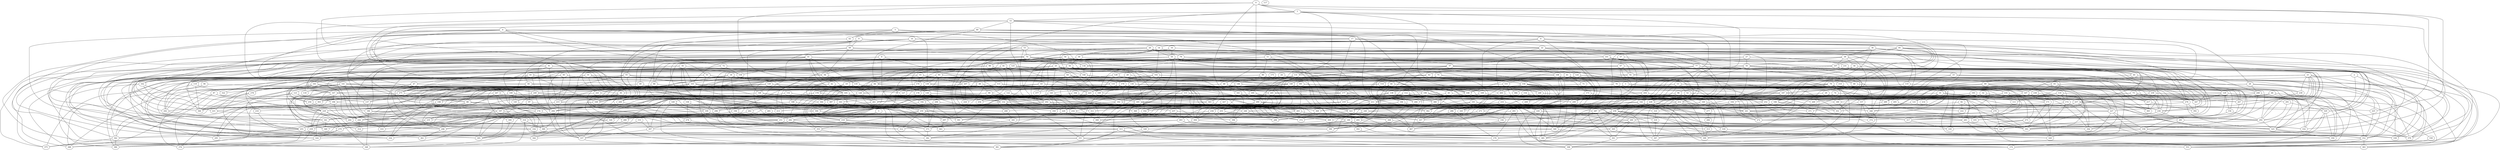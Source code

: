 strict graph "gnp_random_graph(400,0.015)" {
0;
1;
2;
3;
4;
5;
6;
7;
8;
9;
10;
11;
12;
13;
14;
15;
16;
17;
18;
19;
20;
21;
22;
23;
24;
25;
26;
27;
28;
29;
30;
31;
32;
33;
34;
35;
36;
37;
38;
39;
40;
41;
42;
43;
44;
45;
46;
47;
48;
49;
50;
51;
52;
53;
54;
55;
56;
57;
58;
59;
60;
61;
62;
63;
64;
65;
66;
67;
68;
69;
70;
71;
72;
73;
74;
75;
76;
77;
78;
79;
80;
81;
82;
83;
84;
85;
86;
87;
88;
89;
90;
91;
92;
93;
94;
95;
96;
97;
98;
99;
100;
101;
102;
103;
104;
105;
106;
107;
108;
109;
110;
111;
112;
113;
114;
115;
116;
117;
118;
119;
120;
121;
122;
123;
124;
125;
126;
127;
128;
129;
130;
131;
132;
133;
134;
135;
136;
137;
138;
139;
140;
141;
142;
143;
144;
145;
146;
147;
148;
149;
150;
151;
152;
153;
154;
155;
156;
157;
158;
159;
160;
161;
162;
163;
164;
165;
166;
167;
168;
169;
170;
171;
172;
173;
174;
175;
176;
177;
178;
179;
180;
181;
182;
183;
184;
185;
186;
187;
188;
189;
190;
191;
192;
193;
194;
195;
196;
197;
198;
199;
200;
201;
202;
203;
204;
205;
206;
207;
208;
209;
210;
211;
212;
213;
214;
215;
216;
217;
218;
219;
220;
221;
222;
223;
224;
225;
226;
227;
228;
229;
230;
231;
232;
233;
234;
235;
236;
237;
238;
239;
240;
241;
242;
243;
244;
245;
246;
247;
248;
249;
250;
251;
252;
253;
254;
255;
256;
257;
258;
259;
260;
261;
262;
263;
264;
265;
266;
267;
268;
269;
270;
271;
272;
273;
274;
275;
276;
277;
278;
279;
280;
281;
282;
283;
284;
285;
286;
287;
288;
289;
290;
291;
292;
293;
294;
295;
296;
297;
298;
299;
300;
301;
302;
303;
304;
305;
306;
307;
308;
309;
310;
311;
312;
313;
314;
315;
316;
317;
318;
319;
320;
321;
322;
323;
324;
325;
326;
327;
328;
329;
330;
331;
332;
333;
334;
335;
336;
337;
338;
339;
340;
341;
342;
343;
344;
345;
346;
347;
348;
349;
350;
351;
352;
353;
354;
355;
356;
357;
358;
359;
360;
361;
362;
363;
364;
365;
366;
367;
368;
369;
370;
371;
372;
373;
374;
375;
376;
377;
378;
379;
380;
381;
382;
383;
384;
385;
386;
387;
388;
389;
390;
391;
392;
393;
394;
395;
396;
397;
398;
399;
0 -- 225  [is_available=True, prob="0.161573850442"];
0 -- 292  [is_available=True, prob="0.104456097796"];
0 -- 7  [is_available=True, prob="0.247311773988"];
0 -- 200  [is_available=True, prob="0.360127296661"];
0 -- 105  [is_available=True, prob="0.40290480933"];
0 -- 234  [is_available=True, prob="1.0"];
0 -- 48  [is_available=True, prob="0.951484315801"];
1 -- 192  [is_available=True, prob="0.334895618318"];
1 -- 289  [is_available=True, prob="1.0"];
1 -- 155  [is_available=True, prob="0.651021120413"];
1 -- 245  [is_available=True, prob="1.0"];
2 -- 89  [is_available=True, prob="1.0"];
2 -- 338  [is_available=True, prob="0.951573105205"];
2 -- 332  [is_available=True, prob="0.95277686647"];
3 -- 162  [is_available=True, prob="0.75217687279"];
3 -- 199  [is_available=True, prob="1.0"];
3 -- 106  [is_available=True, prob="0.0552301867842"];
3 -- 204  [is_available=True, prob="0.415225133923"];
3 -- 368  [is_available=True, prob="0.215006147233"];
3 -- 63  [is_available=True, prob="1.0"];
4 -- 289  [is_available=True, prob="1.0"];
4 -- 395  [is_available=True, prob="0.349438105422"];
4 -- 72  [is_available=True, prob="0.666072811044"];
4 -- 139  [is_available=True, prob="0.678731865381"];
4 -- 141  [is_available=True, prob="0.732102209855"];
4 -- 349  [is_available=True, prob="1.0"];
4 -- 17  [is_available=True, prob="1.0"];
4 -- 51  [is_available=True, prob="1.0"];
4 -- 168  [is_available=True, prob="0.981864863772"];
4 -- 189  [is_available=True, prob="1.0"];
5 -- 218  [is_available=True, prob="0.507907175037"];
6 -- 357  [is_available=True, prob="0.20320513281"];
6 -- 297  [is_available=True, prob="0.0991188780939"];
6 -- 299  [is_available=True, prob="1.0"];
6 -- 109  [is_available=True, prob="0.750836621138"];
6 -- 14  [is_available=True, prob="0.590445510684"];
6 -- 399  [is_available=True, prob="0.183056386997"];
7 -- 131  [is_available=True, prob="1.0"];
7 -- 391  [is_available=True, prob="1.0"];
7 -- 168  [is_available=True, prob="1.0"];
7 -- 266  [is_available=True, prob="0.62025601007"];
7 -- 299  [is_available=True, prob="0.502226111627"];
7 -- 12  [is_available=True, prob="0.695173360534"];
7 -- 370  [is_available=True, prob="1.0"];
8 -- 49  [is_available=True, prob="0.603938512519"];
8 -- 250  [is_available=True, prob="0.800248645553"];
8 -- 243  [is_available=True, prob="0.800122126719"];
8 -- 134  [is_available=True, prob="1.0"];
8 -- 38  [is_available=True, prob="0.494695950368"];
9 -- 137  [is_available=True, prob="1.0"];
9 -- 66  [is_available=True, prob="0.391428366001"];
9 -- 69  [is_available=True, prob="0.735012828413"];
9 -- 310  [is_available=True, prob="0.824517906538"];
9 -- 77  [is_available=True, prob="0.157727943019"];
10 -- 260  [is_available=True, prob="0.0452029759878"];
10 -- 332  [is_available=True, prob="0.176751225591"];
10 -- 369  [is_available=True, prob="0.0390452545483"];
10 -- 244  [is_available=True, prob="0.891195864195"];
10 -- 85  [is_available=True, prob="0.24648323336"];
10 -- 55  [is_available=True, prob="0.72674115259"];
10 -- 88  [is_available=True, prob="1.0"];
10 -- 148  [is_available=True, prob="1.0"];
11 -- 80  [is_available=True, prob="0.709808179143"];
11 -- 50  [is_available=True, prob="0.192728198803"];
11 -- 323  [is_available=True, prob="0.793708580859"];
11 -- 170  [is_available=True, prob="1.0"];
11 -- 389  [is_available=True, prob="0.392339819863"];
12 -- 97  [is_available=True, prob="1.0"];
12 -- 168  [is_available=True, prob="0.237607773461"];
12 -- 397  [is_available=True, prob="0.140598540801"];
12 -- 142  [is_available=True, prob="1.0"];
12 -- 232  [is_available=True, prob="1.0"];
12 -- 215  [is_available=True, prob="1.0"];
12 -- 26  [is_available=True, prob="0.332521203094"];
12 -- 60  [is_available=True, prob="0.0676743848361"];
13 -- 129  [is_available=True, prob="1.0"];
13 -- 165  [is_available=True, prob="1.0"];
13 -- 338  [is_available=True, prob="0.436909654745"];
13 -- 211  [is_available=True, prob="0.155865495178"];
13 -- 212  [is_available=True, prob="0.252872540914"];
13 -- 52  [is_available=True, prob="0.0970795896402"];
13 -- 286  [is_available=True, prob="0.175891317522"];
13 -- 95  [is_available=True, prob="0.607111786825"];
14 -- 70  [is_available=True, prob="0.754216071028"];
14 -- 102  [is_available=True, prob="0.644328687596"];
14 -- 394  [is_available=True, prob="0.841458840254"];
14 -- 110  [is_available=True, prob="0.685463384479"];
14 -- 345  [is_available=True, prob="1.0"];
14 -- 30  [is_available=True, prob="0.451863144787"];
15 -- 161  [is_available=True, prob="0.108342415056"];
15 -- 66  [is_available=True, prob="0.596487302723"];
15 -- 19  [is_available=True, prob="0.556329355991"];
15 -- 170  [is_available=True, prob="0.919977462905"];
15 -- 207  [is_available=True, prob="0.677236320872"];
16 -- 323  [is_available=True, prob="0.531484981142"];
16 -- 59  [is_available=True, prob="0.227313652914"];
16 -- 30  [is_available=True, prob="0.367706868648"];
17 -- 224  [is_available=True, prob="0.223774853806"];
17 -- 324  [is_available=True, prob="0.0123694136316"];
17 -- 329  [is_available=True, prob="0.950469743038"];
17 -- 77  [is_available=True, prob="0.324094538644"];
17 -- 309  [is_available=True, prob="0.794170122109"];
17 -- 22  [is_available=True, prob="0.414584078197"];
18 -- 320  [is_available=True, prob="1.0"];
18 -- 194  [is_available=True, prob="0.00414444016493"];
18 -- 136  [is_available=True, prob="1.0"];
18 -- 178  [is_available=True, prob="0.771511827561"];
18 -- 183  [is_available=True, prob="0.555865077044"];
18 -- 88  [is_available=True, prob="0.529587603752"];
19 -- 152  [is_available=True, prob="0.0223005786883"];
19 -- 176  [is_available=True, prob="1.0"];
19 -- 163  [is_available=True, prob="0.41395070445"];
20 -- 64  [is_available=True, prob="0.799701816282"];
20 -- 129  [is_available=True, prob="1.0"];
20 -- 283  [is_available=True, prob="0.923899838428"];
20 -- 366  [is_available=True, prob="0.586605211017"];
20 -- 79  [is_available=True, prob="0.319699180327"];
20 -- 276  [is_available=True, prob="0.756414144078"];
20 -- 341  [is_available=True, prob="0.229808731688"];
20 -- 118  [is_available=True, prob="0.824178283059"];
20 -- 59  [is_available=True, prob="0.192369154694"];
21 -- 257  [is_available=True, prob="1.0"];
21 -- 227  [is_available=True, prob="1.0"];
21 -- 292  [is_available=True, prob="0.00723994047207"];
21 -- 289  [is_available=True, prob="0.652487123363"];
21 -- 267  [is_available=True, prob="0.589897750931"];
21 -- 370  [is_available=True, prob="0.0595263018177"];
21 -- 239  [is_available=True, prob="0.532044929619"];
21 -- 114  [is_available=True, prob="0.72575885834"];
21 -- 184  [is_available=True, prob="1.0"];
21 -- 379  [is_available=True, prob="1.0"];
22 -- 203  [is_available=True, prob="0.678919616843"];
22 -- 101  [is_available=True, prob="0.450597120266"];
22 -- 169  [is_available=True, prob="0.603473635329"];
22 -- 43  [is_available=True, prob="1.0"];
22 -- 205  [is_available=True, prob="0.233546066634"];
22 -- 142  [is_available=True, prob="0.489687506009"];
22 -- 347  [is_available=True, prob="1.0"];
23 -- 289  [is_available=True, prob="0.477012249599"];
23 -- 140  [is_available=True, prob="0.812227868803"];
23 -- 365  [is_available=True, prob="1.0"];
23 -- 111  [is_available=True, prob="0.571421447265"];
24 -- 84  [is_available=True, prob="0.577644820012"];
24 -- 68  [is_available=True, prob="0.504459533836"];
25 -- 33  [is_available=True, prob="0.157948721483"];
25 -- 354  [is_available=True, prob="0.188321366979"];
25 -- 325  [is_available=True, prob="1.0"];
25 -- 169  [is_available=True, prob="0.122420661431"];
25 -- 236  [is_available=True, prob="1.0"];
25 -- 143  [is_available=True, prob="0.59440596026"];
25 -- 338  [is_available=True, prob="0.0991396037691"];
25 -- 47  [is_available=True, prob="0.925639191027"];
25 -- 316  [is_available=True, prob="0.588566461713"];
25 -- 221  [is_available=True, prob="1.0"];
25 -- 126  [is_available=True, prob="0.703272068427"];
26 -- 256  [is_available=True, prob="0.124894887065"];
26 -- 225  [is_available=True, prob="0.322539560171"];
26 -- 106  [is_available=True, prob="0.603856195244"];
26 -- 208  [is_available=True, prob="0.309913809363"];
26 -- 350  [is_available=True, prob="1.0"];
27 -- 329  [is_available=True, prob="0.739240474387"];
27 -- 50  [is_available=True, prob="0.607025705203"];
27 -- 377  [is_available=True, prob="0.644062564259"];
27 -- 37  [is_available=True, prob="0.755184188791"];
27 -- 231  [is_available=True, prob="1.0"];
28 -- 136  [is_available=True, prob="0.545417000778"];
28 -- 244  [is_available=True, prob="0.655620807298"];
28 -- 318  [is_available=True, prob="0.267602516897"];
29 -- 394  [is_available=True, prob="0.748434398462"];
29 -- 387  [is_available=True, prob="1.0"];
29 -- 180  [is_available=True, prob="1.0"];
30 -- 56  [is_available=True, prob="0.288189837006"];
30 -- 45  [is_available=True, prob="0.644475646821"];
30 -- 113  [is_available=True, prob="0.421755010293"];
31 -- 132  [is_available=True, prob="0.606442694315"];
31 -- 229  [is_available=True, prob="1.0"];
31 -- 136  [is_available=True, prob="0.462901466646"];
31 -- 366  [is_available=True, prob="0.291850299737"];
31 -- 306  [is_available=True, prob="0.665356476003"];
31 -- 342  [is_available=True, prob="1.0"];
31 -- 95  [is_available=True, prob="0.80058840007"];
32 -- 240  [is_available=True, prob="0.637484648746"];
32 -- 320  [is_available=True, prob="1.0"];
32 -- 266  [is_available=True, prob="1.0"];
32 -- 347  [is_available=True, prob="0.35929855896"];
33 -- 162  [is_available=True, prob="0.400969910586"];
33 -- 293  [is_available=True, prob="1.0"];
33 -- 168  [is_available=True, prob="0.96358288841"];
33 -- 298  [is_available=True, prob="0.456879371081"];
33 -- 119  [is_available=True, prob="1.0"];
33 -- 277  [is_available=True, prob="0.753869768111"];
33 -- 183  [is_available=True, prob="0.140419419487"];
33 -- 249  [is_available=True, prob="0.122392895929"];
34 -- 103  [is_available=True, prob="0.676663328444"];
34 -- 296  [is_available=True, prob="0.244582813669"];
34 -- 366  [is_available=True, prob="1.0"];
34 -- 242  [is_available=True, prob="0.832608802634"];
34 -- 213  [is_available=True, prob="1.0"];
34 -- 186  [is_available=True, prob="1.0"];
34 -- 94  [is_available=True, prob="0.339167627436"];
35 -- 121  [is_available=True, prob="0.723905657967"];
35 -- 364  [is_available=True, prob="1.0"];
35 -- 270  [is_available=True, prob="0.444579852134"];
35 -- 214  [is_available=True, prob="0.361818324544"];
35 -- 273  [is_available=True, prob="0.590444684391"];
36 -- 294  [is_available=True, prob="1.0"];
36 -- 39  [is_available=True, prob="0.593885081157"];
36 -- 40  [is_available=True, prob="0.61847199999"];
36 -- 398  [is_available=True, prob="0.0950370768386"];
36 -- 104  [is_available=True, prob="0.418198849046"];
36 -- 93  [is_available=True, prob="0.595919688996"];
37 -- 251  [is_available=True, prob="0.511447440408"];
37 -- 40  [is_available=True, prob="1.0"];
37 -- 234  [is_available=True, prob="0.195925098027"];
37 -- 275  [is_available=True, prob="0.78097822279"];
37 -- 184  [is_available=True, prob="0.901418145569"];
37 -- 124  [is_available=True, prob="0.307269045333"];
37 -- 61  [is_available=True, prob="0.453094365362"];
38 -- 259  [is_available=True, prob="0.958503000714"];
38 -- 106  [is_available=True, prob="0.647083912472"];
38 -- 99  [is_available=True, prob="0.368106788721"];
38 -- 218  [is_available=True, prob="1.0"];
38 -- 351  [is_available=True, prob="0.995209461019"];
38 -- 127  [is_available=True, prob="0.235739096472"];
39 -- 353  [is_available=True, prob="0.376512161088"];
39 -- 162  [is_available=True, prob="0.498526106921"];
39 -- 200  [is_available=True, prob="1.0"];
39 -- 107  [is_available=True, prob="1.0"];
39 -- 50  [is_available=True, prob="0.957094365232"];
39 -- 58  [is_available=True, prob="0.624011070712"];
39 -- 187  [is_available=True, prob="0.694166620231"];
40 -- 147  [is_available=True, prob="1.0"];
40 -- 239  [is_available=True, prob="0.946287807539"];
41 -- 388  [is_available=True, prob="0.247088924391"];
41 -- 294  [is_available=True, prob="1.0"];
41 -- 135  [is_available=True, prob="0.361487959407"];
41 -- 105  [is_available=True, prob="0.0309838654602"];
41 -- 42  [is_available=True, prob="0.014934493356"];
41 -- 109  [is_available=True, prob="0.386706178693"];
41 -- 344  [is_available=True, prob="0.604688811017"];
41 -- 213  [is_available=True, prob="0.123676079392"];
41 -- 375  [is_available=True, prob="0.594586750584"];
41 -- 56  [is_available=True, prob="0.486406544476"];
41 -- 92  [is_available=True, prob="1.0"];
42 -- 248  [is_available=True, prob="0.605374328763"];
42 -- 218  [is_available=True, prob="0.948692754667"];
42 -- 118  [is_available=True, prob="0.756617583877"];
43 -- 260  [is_available=True, prob="1.0"];
43 -- 261  [is_available=True, prob="0.408329425143"];
43 -- 167  [is_available=True, prob="0.409696158845"];
43 -- 106  [is_available=True, prob="1.0"];
43 -- 176  [is_available=True, prob="0.515930556787"];
43 -- 377  [is_available=True, prob="1.0"];
43 -- 190  [is_available=True, prob="1.0"];
44 -- 289  [is_available=True, prob="1.0"];
44 -- 178  [is_available=True, prob="0.520932543828"];
44 -- 308  [is_available=True, prob="0.211978082739"];
44 -- 321  [is_available=True, prob="1.0"];
44 -- 143  [is_available=True, prob="0.490571666647"];
45 -- 283  [is_available=True, prob="0.440164442575"];
45 -- 387  [is_available=True, prob="0.396450060406"];
45 -- 357  [is_available=True, prob="1.0"];
46 -- 347  [is_available=True, prob="0.823755436657"];
46 -- 228  [is_available=True, prob="0.786304094293"];
46 -- 325  [is_available=True, prob="0.0506701363621"];
46 -- 383  [is_available=True, prob="0.907485696299"];
47 -- 314  [is_available=True, prob="0.135653056897"];
47 -- 334  [is_available=True, prob="0.669343972774"];
47 -- 105  [is_available=True, prob="1.0"];
48 -- 88  [is_available=True, prob="0.712761392616"];
48 -- 362  [is_available=True, prob="0.248551239979"];
48 -- 195  [is_available=True, prob="0.321771479208"];
49 -- 232  [is_available=True, prob="0.448383548496"];
49 -- 118  [is_available=True, prob="0.212508109826"];
50 -- 131  [is_available=True, prob="0.415749903298"];
50 -- 228  [is_available=True, prob="0.743606384088"];
50 -- 103  [is_available=True, prob="0.912575648254"];
50 -- 379  [is_available=True, prob="0.47508438499"];
50 -- 370  [is_available=True, prob="0.599713523403"];
50 -- 383  [is_available=True, prob="0.858270985635"];
50 -- 372  [is_available=True, prob="0.646005564303"];
50 -- 167  [is_available=True, prob="0.0521832927747"];
50 -- 351  [is_available=True, prob="1.0"];
51 -- 242  [is_available=True, prob="0.196816031654"];
51 -- 139  [is_available=True, prob="0.0574103143564"];
51 -- 245  [is_available=True, prob="0.758546598188"];
51 -- 382  [is_available=True, prob="1.0"];
52 -- 189  [is_available=True, prob="1.0"];
52 -- 111  [is_available=True, prob="0.909851156209"];
53 -- 196  [is_available=True, prob="0.269165515257"];
53 -- 325  [is_available=True, prob="1.0"];
53 -- 70  [is_available=True, prob="0.961818893842"];
53 -- 103  [is_available=True, prob="0.765204276465"];
53 -- 359  [is_available=True, prob="1.0"];
53 -- 272  [is_available=True, prob="1.0"];
53 -- 370  [is_available=True, prob="0.568310612501"];
53 -- 342  [is_available=True, prob="0.244935638273"];
54 -- 98  [is_available=True, prob="0.365523353016"];
54 -- 204  [is_available=True, prob="0.660041240096"];
54 -- 365  [is_available=True, prob="1.0"];
54 -- 270  [is_available=True, prob="0.532167583317"];
54 -- 368  [is_available=True, prob="0.943728605994"];
54 -- 276  [is_available=True, prob="0.0982939224066"];
54 -- 213  [is_available=True, prob="1.0"];
54 -- 86  [is_available=True, prob="0.134968199892"];
54 -- 158  [is_available=True, prob="1.0"];
54 -- 159  [is_available=True, prob="0.865527727731"];
55 -- 352  [is_available=True, prob="0.337167688542"];
55 -- 194  [is_available=True, prob="0.276397988137"];
55 -- 294  [is_available=True, prob="0.0163778335384"];
55 -- 103  [is_available=True, prob="0.874269174736"];
55 -- 386  [is_available=True, prob="1.0"];
55 -- 216  [is_available=True, prob="1.0"];
55 -- 106  [is_available=True, prob="0.538209616495"];
56 -- 102  [is_available=True, prob="1.0"];
56 -- 327  [is_available=True, prob="0.248001705705"];
56 -- 296  [is_available=True, prob="0.73451624847"];
56 -- 144  [is_available=True, prob="0.322818882822"];
56 -- 84  [is_available=True, prob="1.0"];
56 -- 309  [is_available=True, prob="1.0"];
56 -- 253  [is_available=True, prob="0.0814479897625"];
56 -- 341  [is_available=True, prob="0.800587527911"];
57 -- 241  [is_available=True, prob="0.780929369005"];
57 -- 67  [is_available=True, prob="0.449502946308"];
57 -- 324  [is_available=True, prob="0.140865267885"];
58 -- 258  [is_available=True, prob="0.00305909830438"];
58 -- 151  [is_available=True, prob="0.725299934764"];
58 -- 281  [is_available=True, prob="0.114993623615"];
58 -- 62  [is_available=True, prob="0.259406387928"];
58 -- 351  [is_available=True, prob="0.0154957764212"];
59 -- 98  [is_available=True, prob="0.521621360249"];
59 -- 228  [is_available=True, prob="0.0970529371847"];
59 -- 293  [is_available=True, prob="0.314278813856"];
59 -- 204  [is_available=True, prob="0.496134852017"];
59 -- 106  [is_available=True, prob="0.481790570357"];
59 -- 375  [is_available=True, prob="1.0"];
59 -- 76  [is_available=True, prob="0.488923830036"];
59 -- 237  [is_available=True, prob="0.0161490169324"];
59 -- 178  [is_available=True, prob="0.769074891282"];
59 -- 279  [is_available=True, prob="0.989053056765"];
59 -- 396  [is_available=True, prob="0.97836965933"];
59 -- 254  [is_available=True, prob="1.0"];
60 -- 66  [is_available=True, prob="0.768650178011"];
60 -- 390  [is_available=True, prob="0.173336958149"];
60 -- 168  [is_available=True, prob="0.43576840273"];
60 -- 108  [is_available=True, prob="0.599945561804"];
60 -- 84  [is_available=True, prob="1.0"];
60 -- 121  [is_available=True, prob="0.821160673225"];
60 -- 348  [is_available=True, prob="0.656253575192"];
60 -- 286  [is_available=True, prob="1.0"];
60 -- 63  [is_available=True, prob="0.803880423128"];
61 -- 68  [is_available=True, prob="1.0"];
61 -- 295  [is_available=True, prob="1.0"];
61 -- 71  [is_available=True, prob="1.0"];
61 -- 185  [is_available=True, prob="0.201250403794"];
61 -- 347  [is_available=True, prob="0.374746277641"];
62 -- 256  [is_available=True, prob="0.132812987864"];
62 -- 65  [is_available=True, prob="0.653431858833"];
62 -- 290  [is_available=True, prob="0.19359252854"];
62 -- 138  [is_available=True, prob="0.336678126106"];
62 -- 155  [is_available=True, prob="0.965216032133"];
63 -- 69  [is_available=True, prob="0.972996825598"];
63 -- 86  [is_available=True, prob="1.0"];
64 -- 133  [is_available=True, prob="0.533247530957"];
64 -- 359  [is_available=True, prob="0.921006985642"];
64 -- 393  [is_available=True, prob="0.161532657837"];
64 -- 171  [is_available=True, prob="0.396124996631"];
64 -- 176  [is_available=True, prob="0.662455656789"];
64 -- 182  [is_available=True, prob="0.612400722704"];
64 -- 249  [is_available=True, prob="0.383760413434"];
64 -- 223  [is_available=True, prob="0.469118733995"];
65 -- 138  [is_available=True, prob="1.0"];
65 -- 236  [is_available=True, prob="0.935908309008"];
65 -- 238  [is_available=True, prob="0.0680409947068"];
65 -- 335  [is_available=True, prob="0.631877677008"];
65 -- 121  [is_available=True, prob="1.0"];
65 -- 317  [is_available=True, prob="1.0"];
66 -- 97  [is_available=True, prob="1.0"];
66 -- 130  [is_available=True, prob="0.0487206460044"];
66 -- 236  [is_available=True, prob="0.795037211231"];
66 -- 275  [is_available=True, prob="0.402682720902"];
66 -- 123  [is_available=True, prob="0.540650498073"];
67 -- 165  [is_available=True, prob="0.0314767188129"];
67 -- 361  [is_available=True, prob="0.0829852085808"];
67 -- 106  [is_available=True, prob="0.0789031078379"];
67 -- 215  [is_available=True, prob="0.319846245563"];
67 -- 217  [is_available=True, prob="0.388246419768"];
67 -- 92  [is_available=True, prob="0.338275081883"];
67 -- 157  [is_available=True, prob="0.288419295528"];
68 -- 317  [is_available=True, prob="0.0363945054743"];
69 -- 70  [is_available=True, prob="1.0"];
69 -- 167  [is_available=True, prob="0.586467199343"];
69 -- 296  [is_available=True, prob="0.65557305119"];
69 -- 397  [is_available=True, prob="0.351550355852"];
69 -- 94  [is_available=True, prob="0.877754477978"];
70 -- 331  [is_available=True, prob="0.57370135817"];
70 -- 134  [is_available=True, prob="0.309920962792"];
70 -- 73  [is_available=True, prob="1.0"];
70 -- 299  [is_available=True, prob="0.452551557338"];
70 -- 174  [is_available=True, prob="0.51529883719"];
70 -- 274  [is_available=True, prob="0.361680757555"];
70 -- 373  [is_available=True, prob="0.563548931099"];
71 -- 138  [is_available=True, prob="1.0"];
71 -- 173  [is_available=True, prob="0.696164738637"];
72 -- 323  [is_available=True, prob="0.0999446274664"];
72 -- 395  [is_available=True, prob="0.550766926494"];
72 -- 159  [is_available=True, prob="0.896785764191"];
73 -- 294  [is_available=True, prob="0.0826440031668"];
73 -- 236  [is_available=True, prob="1.0"];
73 -- 368  [is_available=True, prob="1.0"];
73 -- 370  [is_available=True, prob="0.900154811936"];
73 -- 217  [is_available=True, prob="0.11874888075"];
73 -- 347  [is_available=True, prob="0.95712434463"];
74 -- 355  [is_available=True, prob="0.564913157699"];
74 -- 291  [is_available=True, prob="0.0461107752557"];
74 -- 252  [is_available=True, prob="1.0"];
75 -- 145  [is_available=True, prob="0.410076100915"];
75 -- 234  [is_available=True, prob="1.0"];
75 -- 150  [is_available=True, prob="1.0"];
75 -- 383  [is_available=True, prob="0.831783175795"];
76 -- 377  [is_available=True, prob="0.162800272723"];
76 -- 252  [is_available=True, prob="1.0"];
76 -- 385  [is_available=True, prob="0.207513151092"];
77 -- 258  [is_available=True, prob="0.645424381285"];
77 -- 236  [is_available=True, prob="0.748428133089"];
77 -- 268  [is_available=True, prob="1.0"];
77 -- 346  [is_available=True, prob="0.213514355783"];
77 -- 251  [is_available=True, prob="1.0"];
77 -- 92  [is_available=True, prob="0.57574879799"];
78 -- 96  [is_available=True, prob="1.0"];
78 -- 230  [is_available=True, prob="0.630170652716"];
78 -- 172  [is_available=True, prob="0.926200125468"];
78 -- 239  [is_available=True, prob="0.413059358627"];
78 -- 217  [is_available=True, prob="0.961477447752"];
78 -- 378  [is_available=True, prob="0.845220121061"];
78 -- 367  [is_available=True, prob="0.293088663131"];
78 -- 157  [is_available=True, prob="0.0892032066161"];
78 -- 223  [is_available=True, prob="0.237162666863"];
79 -- 362  [is_available=True, prob="0.670355597937"];
79 -- 221  [is_available=True, prob="0.378384085271"];
79 -- 134  [is_available=True, prob="1.0"];
79 -- 287  [is_available=True, prob="0.235053438972"];
80 -- 166  [is_available=True, prob="0.472585127652"];
80 -- 168  [is_available=True, prob="0.546702973316"];
80 -- 335  [is_available=True, prob="0.149092393611"];
80 -- 146  [is_available=True, prob="0.604651192761"];
80 -- 215  [is_available=True, prob="0.170995466464"];
81 -- 352  [is_available=True, prob="0.39614432593"];
81 -- 122  [is_available=True, prob="0.748833399728"];
81 -- 275  [is_available=True, prob="0.655138714232"];
81 -- 254  [is_available=True, prob="0.845590076677"];
81 -- 94  [is_available=True, prob="0.200330828699"];
82 -- 393  [is_available=True, prob="0.542772589267"];
82 -- 324  [is_available=True, prob="1.0"];
82 -- 222  [is_available=True, prob="0.741323023366"];
83 -- 340  [is_available=True, prob="0.150839765313"];
83 -- 388  [is_available=True, prob="0.464363610582"];
83 -- 179  [is_available=True, prob="1.0"];
83 -- 244  [is_available=True, prob="0.644130852934"];
83 -- 215  [is_available=True, prob="1.0"];
84 -- 288  [is_available=True, prob="0.972624778627"];
84 -- 290  [is_available=True, prob="0.81463623113"];
84 -- 261  [is_available=True, prob="1.0"];
84 -- 137  [is_available=True, prob="1.0"];
84 -- 267  [is_available=True, prob="0.312125342711"];
84 -- 243  [is_available=True, prob="0.626649499995"];
84 -- 315  [is_available=True, prob="0.739926168686"];
84 -- 126  [is_available=True, prob="1.0"];
85 -- 101  [is_available=True, prob="0.731381059153"];
85 -- 166  [is_available=True, prob="1.0"];
85 -- 107  [is_available=True, prob="0.664747505414"];
85 -- 208  [is_available=True, prob="0.679663764285"];
85 -- 338  [is_available=True, prob="0.0714395364432"];
85 -- 344  [is_available=True, prob="0.773962997994"];
85 -- 346  [is_available=True, prob="1.0"];
85 -- 362  [is_available=True, prob="0.902927241098"];
86 -- 203  [is_available=True, prob="0.645683162807"];
86 -- 303  [is_available=True, prob="1.0"];
86 -- 280  [is_available=True, prob="0.689951895346"];
86 -- 156  [is_available=True, prob="0.0376865093487"];
87 -- 88  [is_available=True, prob="0.383395778547"];
87 -- 376  [is_available=True, prob="0.908974630647"];
87 -- 372  [is_available=True, prob="0.0351760446969"];
87 -- 342  [is_available=True, prob="0.740346725561"];
88 -- 304  [is_available=True, prob="0.748645112256"];
88 -- 229  [is_available=True, prob="0.451875788385"];
88 -- 353  [is_available=True, prob="0.652965948368"];
88 -- 333  [is_available=True, prob="0.771964442251"];
88 -- 346  [is_available=True, prob="0.491081066342"];
88 -- 389  [is_available=True, prob="0.047948463996"];
89 -- 355  [is_available=True, prob="0.651950564073"];
89 -- 260  [is_available=True, prob="1.0"];
89 -- 335  [is_available=True, prob="0.0182174922806"];
89 -- 241  [is_available=True, prob="0.531864234506"];
89 -- 147  [is_available=True, prob="0.62680838917"];
90 -- 388  [is_available=True, prob="0.0094539027441"];
90 -- 126  [is_available=True, prob="0.385570953675"];
91 -- 322  [is_available=True, prob="0.559953127527"];
91 -- 100  [is_available=True, prob="0.0633095893679"];
91 -- 202  [is_available=True, prob="0.0592683756535"];
91 -- 145  [is_available=True, prob="0.419994233089"];
91 -- 215  [is_available=True, prob="0.694335834886"];
91 -- 255  [is_available=True, prob="1.0"];
91 -- 92  [is_available=True, prob="1.0"];
91 -- 159  [is_available=True, prob="1.0"];
92 -- 352  [is_available=True, prob="0.355209200433"];
92 -- 296  [is_available=True, prob="1.0"];
92 -- 141  [is_available=True, prob="0.0118845632215"];
92 -- 347  [is_available=True, prob="1.0"];
93 -- 320  [is_available=True, prob="0.362470216493"];
93 -- 296  [is_available=True, prob="1.0"];
93 -- 137  [is_available=True, prob="0.937108734276"];
93 -- 139  [is_available=True, prob="0.331751899022"];
93 -- 206  [is_available=True, prob="0.808391285264"];
93 -- 210  [is_available=True, prob="0.37561061304"];
94 -- 261  [is_available=True, prob="0.692051459431"];
94 -- 135  [is_available=True, prob="0.519986279113"];
94 -- 375  [is_available=True, prob="0.159208293347"];
95 -- 168  [is_available=True, prob="0.497559515887"];
95 -- 312  [is_available=True, prob="0.856870038639"];
95 -- 381  [is_available=True, prob="1.0"];
96 -- 350  [is_available=True, prob="0.929631691224"];
96 -- 182  [is_available=True, prob="0.832646195596"];
96 -- 309  [is_available=True, prob="0.345814345245"];
97 -- 298  [is_available=True, prob="1.0"];
97 -- 250  [is_available=True, prob="0.278419843437"];
97 -- 294  [is_available=True, prob="0.202858438355"];
98 -- 354  [is_available=True, prob="1.0"];
98 -- 99  [is_available=True, prob="1.0"];
98 -- 199  [is_available=True, prob="1.0"];
98 -- 104  [is_available=True, prob="0.221282679551"];
98 -- 108  [is_available=True, prob="0.567253635433"];
98 -- 334  [is_available=True, prob="0.515620460103"];
98 -- 242  [is_available=True, prob="0.0704560507816"];
99 -- 256  [is_available=True, prob="0.784478611551"];
99 -- 220  [is_available=True, prob="1.0"];
99 -- 253  [is_available=True, prob="0.795119475359"];
100 -- 256  [is_available=True, prob="0.458662766345"];
100 -- 174  [is_available=True, prob="0.266173927808"];
100 -- 145  [is_available=True, prob="1.0"];
100 -- 189  [is_available=True, prob="0.0664877170861"];
100 -- 319  [is_available=True, prob="0.863246270635"];
101 -- 384  [is_available=True, prob="1.0"];
101 -- 195  [is_available=True, prob="0.854790010578"];
101 -- 356  [is_available=True, prob="0.291753437983"];
101 -- 232  [is_available=True, prob="0.749362615139"];
101 -- 107  [is_available=True, prob="0.299059763312"];
101 -- 271  [is_available=True, prob="1.0"];
101 -- 187  [is_available=True, prob="1.0"];
101 -- 395  [is_available=True, prob="1.0"];
102 -- 226  [is_available=True, prob="1.0"];
102 -- 133  [is_available=True, prob="0.50348354713"];
102 -- 334  [is_available=True, prob="0.787505548205"];
102 -- 368  [is_available=True, prob="0.582987266514"];
102 -- 338  [is_available=True, prob="0.0560797784948"];
103 -- 297  [is_available=True, prob="1.0"];
103 -- 333  [is_available=True, prob="1.0"];
103 -- 242  [is_available=True, prob="1.0"];
103 -- 308  [is_available=True, prob="0.494761875237"];
103 -- 312  [is_available=True, prob="0.00120271406238"];
103 -- 127  [is_available=True, prob="0.941662142849"];
104 -- 272  [is_available=True, prob="0.910249528223"];
104 -- 277  [is_available=True, prob="0.809043051149"];
104 -- 246  [is_available=True, prob="1.0"];
105 -- 257  [is_available=True, prob="0.621218326999"];
105 -- 259  [is_available=True, prob="1.0"];
105 -- 261  [is_available=True, prob="1.0"];
105 -- 267  [is_available=True, prob="0.957930477179"];
105 -- 364  [is_available=True, prob="1.0"];
105 -- 382  [is_available=True, prob="0.993590051363"];
105 -- 293  [is_available=True, prob="0.520956554541"];
106 -- 160  [is_available=True, prob="0.470665861365"];
106 -- 185  [is_available=True, prob="1.0"];
106 -- 191  [is_available=True, prob="0.150090071138"];
107 -- 128  [is_available=True, prob="1.0"];
107 -- 230  [is_available=True, prob="0.0362093059068"];
107 -- 266  [is_available=True, prob="0.133369952548"];
107 -- 240  [is_available=True, prob="0.164082044696"];
107 -- 351  [is_available=True, prob="0.59452620613"];
107 -- 276  [is_available=True, prob="0.872272604157"];
107 -- 283  [is_available=True, prob="0.0681579763604"];
107 -- 245  [is_available=True, prob="1.0"];
108 -- 133  [is_available=True, prob="0.414170285484"];
108 -- 399  [is_available=True, prob="0.8984555244"];
108 -- 209  [is_available=True, prob="0.367224284011"];
108 -- 286  [is_available=True, prob="0.717608937796"];
108 -- 357  [is_available=True, prob="0.484058644778"];
109 -- 267  [is_available=True, prob="1.0"];
109 -- 303  [is_available=True, prob="0.383743143662"];
109 -- 180  [is_available=True, prob="0.556885716596"];
109 -- 152  [is_available=True, prob="0.616575690177"];
110 -- 177  [is_available=True, prob="0.378387595342"];
110 -- 370  [is_available=True, prob="1.0"];
111 -- 374  [is_available=True, prob="1.0"];
112 -- 160  [is_available=True, prob="1.0"];
112 -- 323  [is_available=True, prob="0.605645565402"];
112 -- 391  [is_available=True, prob="0.586263687267"];
112 -- 299  [is_available=True, prob="1.0"];
112 -- 367  [is_available=True, prob="1.0"];
112 -- 145  [is_available=True, prob="1.0"];
112 -- 380  [is_available=True, prob="0.533667050475"];
113 -- 267  [is_available=True, prob="0.188206253601"];
113 -- 223  [is_available=True, prob="0.861135572948"];
113 -- 229  [is_available=True, prob="0.518207742102"];
113 -- 127  [is_available=True, prob="0.95714742232"];
114 -- 248  [is_available=True, prob="0.0365268245547"];
114 -- 352  [is_available=True, prob="0.0671233536889"];
114 -- 300  [is_available=True, prob="1.0"];
114 -- 126  [is_available=True, prob="0.87637338811"];
115 -- 272  [is_available=True, prob="0.634016201758"];
115 -- 313  [is_available=True, prob="0.153946114208"];
115 -- 324  [is_available=True, prob="0.595295307223"];
115 -- 261  [is_available=True, prob="1.0"];
115 -- 263  [is_available=True, prob="0.461946817772"];
116 -- 332  [is_available=True, prob="1.0"];
116 -- 121  [is_available=True, prob="0.024896142798"];
116 -- 282  [is_available=True, prob="0.56385540257"];
116 -- 172  [is_available=True, prob="0.803404557547"];
116 -- 393  [is_available=True, prob="0.780869321005"];
119 -- 322  [is_available=True, prob="0.787171549641"];
119 -- 356  [is_available=True, prob="0.640747632247"];
119 -- 366  [is_available=True, prob="0.0808894233034"];
120 -- 227  [is_available=True, prob="0.403961128354"];
120 -- 388  [is_available=True, prob="1.0"];
120 -- 172  [is_available=True, prob="1.0"];
120 -- 334  [is_available=True, prob="0.128546440166"];
120 -- 371  [is_available=True, prob="0.224297150466"];
120 -- 148  [is_available=True, prob="1.0"];
120 -- 186  [is_available=True, prob="0.149136901955"];
121 -- 165  [is_available=True, prob="0.435576278121"];
121 -- 270  [is_available=True, prob="1.0"];
122 -- 194  [is_available=True, prob="0.567472324943"];
122 -- 202  [is_available=True, prob="0.356253794527"];
122 -- 185  [is_available=True, prob="0.0932086765525"];
123 -- 376  [is_available=True, prob="0.541943569781"];
123 -- 137  [is_available=True, prob="1.0"];
123 -- 398  [is_available=True, prob="1.0"];
123 -- 295  [is_available=True, prob="0.647248122799"];
124 -- 353  [is_available=True, prob="0.921779368547"];
124 -- 369  [is_available=True, prob="0.475739633437"];
124 -- 140  [is_available=True, prob="0.350900147433"];
124 -- 272  [is_available=True, prob="0.138864151233"];
124 -- 337  [is_available=True, prob="1.0"];
124 -- 180  [is_available=True, prob="0.0103420066832"];
124 -- 220  [is_available=True, prob="0.503831122175"];
125 -- 387  [is_available=True, prob="0.135875435641"];
125 -- 301  [is_available=True, prob="1.0"];
125 -- 144  [is_available=True, prob="0.249376827281"];
125 -- 163  [is_available=True, prob="0.0179634198393"];
125 -- 348  [is_available=True, prob="0.0223112834821"];
125 -- 223  [is_available=True, prob="0.543110467392"];
126 -- 261  [is_available=True, prob="0.793905499888"];
126 -- 200  [is_available=True, prob="0.618010477571"];
126 -- 266  [is_available=True, prob="0.877096494629"];
126 -- 149  [is_available=True, prob="1.0"];
126 -- 378  [is_available=True, prob="0.992442201814"];
127 -- 192  [is_available=True, prob="0.180647323587"];
128 -- 197  [is_available=True, prob="1.0"];
128 -- 169  [is_available=True, prob="0.119980497839"];
128 -- 140  [is_available=True, prob="0.823559821046"];
128 -- 211  [is_available=True, prob="0.121771917559"];
128 -- 282  [is_available=True, prob="0.191141891866"];
129 -- 321  [is_available=True, prob="0.00428571020598"];
129 -- 332  [is_available=True, prob="0.165666905174"];
129 -- 180  [is_available=True, prob="0.352774155769"];
129 -- 347  [is_available=True, prob="1.0"];
129 -- 156  [is_available=True, prob="1.0"];
130 -- 387  [is_available=True, prob="0.0210914460705"];
130 -- 388  [is_available=True, prob="0.0585132486672"];
130 -- 357  [is_available=True, prob="0.819069084825"];
130 -- 304  [is_available=True, prob="0.896045645927"];
130 -- 277  [is_available=True, prob="0.266033046747"];
130 -- 152  [is_available=True, prob="1.0"];
130 -- 229  [is_available=True, prob="0.346551818065"];
131 -- 359  [is_available=True, prob="0.998017987639"];
131 -- 139  [is_available=True, prob="0.276443270144"];
131 -- 172  [is_available=True, prob="0.124029139255"];
131 -- 304  [is_available=True, prob="0.337370819223"];
131 -- 181  [is_available=True, prob="0.367665041527"];
132 -- 185  [is_available=True, prob="0.825660884174"];
132 -- 236  [is_available=True, prob="0.657014927371"];
132 -- 188  [is_available=True, prob="0.707075417881"];
132 -- 196  [is_available=True, prob="0.513833355759"];
133 -- 241  [is_available=True, prob="0.340602384119"];
133 -- 178  [is_available=True, prob="0.656530868351"];
133 -- 343  [is_available=True, prob="0.949750329946"];
133 -- 282  [is_available=True, prob="1.0"];
134 -- 144  [is_available=True, prob="1.0"];
134 -- 150  [is_available=True, prob="1.0"];
134 -- 312  [is_available=True, prob="0.0559897787547"];
135 -- 356  [is_available=True, prob="0.173665450096"];
135 -- 266  [is_available=True, prob="0.877448030742"];
135 -- 331  [is_available=True, prob="0.970339821684"];
135 -- 176  [is_available=True, prob="0.435124803243"];
136 -- 241  [is_available=True, prob="0.709002715278"];
136 -- 307  [is_available=True, prob="0.34109380433"];
136 -- 185  [is_available=True, prob="0.565173677131"];
136 -- 155  [is_available=True, prob="0.553940368849"];
136 -- 223  [is_available=True, prob="0.765223263004"];
137 -- 186  [is_available=True, prob="1.0"];
138 -- 234  [is_available=True, prob="0.90588032492"];
138 -- 171  [is_available=True, prob="1.0"];
138 -- 219  [is_available=True, prob="0.368727587642"];
138 -- 252  [is_available=True, prob="0.97370337097"];
139 -- 194  [is_available=True, prob="0.0998801237074"];
139 -- 167  [is_available=True, prob="1.0"];
139 -- 349  [is_available=True, prob="0.610445622389"];
139 -- 177  [is_available=True, prob="1.0"];
139 -- 341  [is_available=True, prob="0.942305910105"];
139 -- 292  [is_available=True, prob="0.820779045199"];
139 -- 380  [is_available=True, prob="0.409204017974"];
139 -- 222  [is_available=True, prob="0.127903421318"];
140 -- 258  [is_available=True, prob="0.140404555268"];
140 -- 198  [is_available=True, prob="1.0"];
140 -- 348  [is_available=True, prob="0.292636373821"];
140 -- 369  [is_available=True, prob="0.892643850616"];
140 -- 147  [is_available=True, prob="1.0"];
140 -- 182  [is_available=True, prob="1.0"];
141 -- 256  [is_available=True, prob="0.739639672936"];
141 -- 320  [is_available=True, prob="0.886799719845"];
141 -- 322  [is_available=True, prob="0.827946392202"];
141 -- 265  [is_available=True, prob="1.0"];
141 -- 333  [is_available=True, prob="0.1957616966"];
141 -- 366  [is_available=True, prob="0.787616732565"];
141 -- 278  [is_available=True, prob="0.785665392321"];
141 -- 249  [is_available=True, prob="1.0"];
141 -- 190  [is_available=True, prob="0.407826346194"];
142 -- 227  [is_available=True, prob="0.755115184834"];
142 -- 357  [is_available=True, prob="0.853375264921"];
142 -- 268  [is_available=True, prob="0.145766225261"];
142 -- 399  [is_available=True, prob="1.0"];
142 -- 340  [is_available=True, prob="0.805376362857"];
143 -- 224  [is_available=True, prob="0.129197940711"];
143 -- 293  [is_available=True, prob="0.398157199389"];
143 -- 360  [is_available=True, prob="1.0"];
143 -- 395  [is_available=True, prob="1.0"];
144 -- 169  [is_available=True, prob="0.718696254687"];
144 -- 173  [is_available=True, prob="0.646917916313"];
144 -- 337  [is_available=True, prob="0.828147185035"];
144 -- 146  [is_available=True, prob="1.0"];
144 -- 188  [is_available=True, prob="0.0441279610767"];
145 -- 294  [is_available=True, prob="1.0"];
145 -- 337  [is_available=True, prob="1.0"];
146 -- 354  [is_available=True, prob="0.690745875124"];
146 -- 169  [is_available=True, prob="0.396990735603"];
146 -- 171  [is_available=True, prob="0.894865536085"];
146 -- 204  [is_available=True, prob="0.343096845412"];
147 -- 163  [is_available=True, prob="1.0"];
147 -- 394  [is_available=True, prob="1.0"];
147 -- 171  [is_available=True, prob="1.0"];
148 -- 387  [is_available=True, prob="0.935447346403"];
148 -- 292  [is_available=True, prob="0.0323194250615"];
148 -- 198  [is_available=True, prob="0.719586669877"];
149 -- 315  [is_available=True, prob="1.0"];
149 -- 395  [is_available=True, prob="0.989875668553"];
149 -- 381  [is_available=True, prob="0.323058360952"];
149 -- 199  [is_available=True, prob="0.109628173721"];
150 -- 203  [is_available=True, prob="1.0"];
150 -- 165  [is_available=True, prob="0.505378474166"];
150 -- 362  [is_available=True, prob="1.0"];
150 -- 272  [is_available=True, prob="0.494303918895"];
150 -- 209  [is_available=True, prob="0.00644908964541"];
150 -- 339  [is_available=True, prob="1.0"];
150 -- 250  [is_available=True, prob="0.832578793904"];
150 -- 219  [is_available=True, prob="0.574367633267"];
151 -- 384  [is_available=True, prob="0.180607540995"];
151 -- 385  [is_available=True, prob="1.0"];
151 -- 203  [is_available=True, prob="0.244348240584"];
151 -- 311  [is_available=True, prob="0.994925813618"];
151 -- 380  [is_available=True, prob="0.650169132627"];
152 -- 294  [is_available=True, prob="0.97399769445"];
152 -- 359  [is_available=True, prob="0.30913967846"];
152 -- 363  [is_available=True, prob="0.233805063032"];
152 -- 369  [is_available=True, prob="0.524238434801"];
152 -- 306  [is_available=True, prob="0.730361960327"];
152 -- 189  [is_available=True, prob="1.0"];
153 -- 344  [is_available=True, prob="0.479670498209"];
153 -- 307  [is_available=True, prob="1.0"];
154 -- 276  [is_available=True, prob="0.491884512249"];
154 -- 244  [is_available=True, prob="1.0"];
154 -- 261  [is_available=True, prob="0.648313909429"];
154 -- 317  [is_available=True, prob="0.148957430193"];
155 -- 354  [is_available=True, prob="0.138447420739"];
155 -- 325  [is_available=True, prob="0.730269210918"];
155 -- 267  [is_available=True, prob="0.31742677341"];
155 -- 273  [is_available=True, prob="0.410973514413"];
155 -- 211  [is_available=True, prob="0.502300138623"];
155 -- 376  [is_available=True, prob="0.742146509794"];
156 -- 394  [is_available=True, prob="0.727221267153"];
156 -- 292  [is_available=True, prob="0.379870009325"];
157 -- 232  [is_available=True, prob="0.799295232149"];
157 -- 398  [is_available=True, prob="0.176451090562"];
157 -- 374  [is_available=True, prob="1.0"];
157 -- 346  [is_available=True, prob="0.33645651892"];
158 -- 296  [is_available=True, prob="1.0"];
158 -- 274  [is_available=True, prob="1.0"];
160 -- 236  [is_available=True, prob="1.0"];
160 -- 242  [is_available=True, prob="1.0"];
160 -- 213  [is_available=True, prob="0.560761805947"];
160 -- 283  [is_available=True, prob="0.925166769936"];
161 -- 290  [is_available=True, prob="0.620299334015"];
161 -- 328  [is_available=True, prob="0.625869649556"];
161 -- 270  [is_available=True, prob="0.661218730453"];
161 -- 360  [is_available=True, prob="1.0"];
161 -- 371  [is_available=True, prob="0.677123140218"];
162 -- 386  [is_available=True, prob="0.849747966893"];
162 -- 229  [is_available=True, prob="1.0"];
162 -- 186  [is_available=True, prob="0.0706436551565"];
163 -- 194  [is_available=True, prob="0.239653015021"];
163 -- 174  [is_available=True, prob="0.380277252844"];
163 -- 246  [is_available=True, prob="1.0"];
163 -- 250  [is_available=True, prob="0.200307885273"];
164 -- 338  [is_available=True, prob="1.0"];
164 -- 198  [is_available=True, prob="0.349816044534"];
166 -- 323  [is_available=True, prob="0.745436131646"];
166 -- 292  [is_available=True, prob="0.969618782322"];
166 -- 328  [is_available=True, prob="0.0662713586787"];
166 -- 317  [is_available=True, prob="0.583550515544"];
167 -- 196  [is_available=True, prob="0.278811927349"];
167 -- 391  [is_available=True, prob="0.467061685702"];
167 -- 279  [is_available=True, prob="0.446759437819"];
168 -- 235  [is_available=True, prob="0.250170406942"];
168 -- 340  [is_available=True, prob="1.0"];
169 -- 385  [is_available=True, prob="0.676363391944"];
169 -- 182  [is_available=True, prob="1.0"];
169 -- 331  [is_available=True, prob="0.859775899584"];
170 -- 242  [is_available=True, prob="0.0216203437227"];
170 -- 399  [is_available=True, prob="0.78147436152"];
171 -- 320  [is_available=True, prob="1.0"];
171 -- 326  [is_available=True, prob="0.109203023411"];
171 -- 393  [is_available=True, prob="0.0340858864378"];
172 -- 321  [is_available=True, prob="1.0"];
172 -- 199  [is_available=True, prob="0.749514290833"];
172 -- 394  [is_available=True, prob="0.692869573166"];
172 -- 346  [is_available=True, prob="0.468980926626"];
173 -- 209  [is_available=True, prob="0.0440575564121"];
173 -- 318  [is_available=True, prob="0.592549578744"];
174 -- 355  [is_available=True, prob="0.985395418408"];
174 -- 314  [is_available=True, prob="0.288038555784"];
175 -- 252  [is_available=True, prob="0.111225780355"];
175 -- 207  [is_available=True, prob="0.730130673159"];
176 -- 357  [is_available=True, prob="0.526491013884"];
176 -- 294  [is_available=True, prob="0.928388418147"];
176 -- 202  [is_available=True, prob="0.169389507943"];
176 -- 244  [is_available=True, prob="0.297353307719"];
177 -- 325  [is_available=True, prob="1.0"];
177 -- 264  [is_available=True, prob="1.0"];
177 -- 362  [is_available=True, prob="0.328936488168"];
177 -- 211  [is_available=True, prob="0.741268271862"];
177 -- 344  [is_available=True, prob="0.991185383821"];
178 -- 391  [is_available=True, prob="0.872860968708"];
178 -- 306  [is_available=True, prob="0.778767021469"];
178 -- 215  [is_available=True, prob="0.403253716025"];
179 -- 258  [is_available=True, prob="1.0"];
179 -- 373  [is_available=True, prob="0.854916873271"];
179 -- 350  [is_available=True, prob="0.130990903593"];
179 -- 223  [is_available=True, prob="0.532791402463"];
180 -- 301  [is_available=True, prob="0.794035401971"];
180 -- 222  [is_available=True, prob="0.768564284163"];
180 -- 286  [is_available=True, prob="0.110682145255"];
180 -- 383  [is_available=True, prob="1.0"];
181 -- 264  [is_available=True, prob="1.0"];
181 -- 265  [is_available=True, prob="0.515290913028"];
181 -- 330  [is_available=True, prob="0.703347325217"];
181 -- 238  [is_available=True, prob="0.695643360233"];
181 -- 342  [is_available=True, prob="0.534764658146"];
181 -- 187  [is_available=True, prob="0.394805857295"];
181 -- 382  [is_available=True, prob="0.787680381696"];
182 -- 226  [is_available=True, prob="0.420947610329"];
182 -- 232  [is_available=True, prob="0.999062450618"];
182 -- 235  [is_available=True, prob="0.870755541471"];
182 -- 242  [is_available=True, prob="0.244916629635"];
182 -- 310  [is_available=True, prob="0.468315046492"];
183 -- 363  [is_available=True, prob="1.0"];
183 -- 196  [is_available=True, prob="0.672763376718"];
183 -- 326  [is_available=True, prob="0.489382785873"];
183 -- 361  [is_available=True, prob="1.0"];
183 -- 235  [is_available=True, prob="1.0"];
183 -- 208  [is_available=True, prob="0.214056927421"];
183 -- 278  [is_available=True, prob="1.0"];
184 -- 353  [is_available=True, prob="0.776611036396"];
184 -- 241  [is_available=True, prob="1.0"];
184 -- 345  [is_available=True, prob="1.0"];
184 -- 348  [is_available=True, prob="0.055654023049"];
185 -- 265  [is_available=True, prob="0.787321127273"];
185 -- 381  [is_available=True, prob="1.0"];
185 -- 360  [is_available=True, prob="0.926746572781"];
185 -- 371  [is_available=True, prob="0.40355128046"];
185 -- 213  [is_available=True, prob="0.93397955106"];
186 -- 312  [is_available=True, prob="1.0"];
186 -- 348  [is_available=True, prob="0.407142279786"];
186 -- 316  [is_available=True, prob="0.133952823746"];
187 -- 396  [is_available=True, prob="1.0"];
187 -- 280  [is_available=True, prob="0.711603809187"];
187 -- 283  [is_available=True, prob="0.0648310182293"];
187 -- 252  [is_available=True, prob="0.977027628769"];
188 -- 226  [is_available=True, prob="0.0202070184127"];
188 -- 259  [is_available=True, prob="0.366464473665"];
189 -- 385  [is_available=True, prob="0.66093440425"];
189 -- 325  [is_available=True, prob="0.19737267755"];
189 -- 302  [is_available=True, prob="0.225465424"];
189 -- 312  [is_available=True, prob="0.389974047413"];
189 -- 279  [is_available=True, prob="1.0"];
190 -- 229  [is_available=True, prob="1.0"];
190 -- 270  [is_available=True, prob="0.301370245318"];
190 -- 212  [is_available=True, prob="0.510342503938"];
190 -- 252  [is_available=True, prob="0.250722355375"];
190 -- 197  [is_available=True, prob="0.0939445304682"];
191 -- 312  [is_available=True, prob="0.804693817008"];
191 -- 225  [is_available=True, prob="0.925707761058"];
191 -- 253  [is_available=True, prob="0.800897573829"];
191 -- 318  [is_available=True, prob="0.642394228357"];
192 -- 250  [is_available=True, prob="1.0"];
192 -- 356  [is_available=True, prob="1.0"];
192 -- 362  [is_available=True, prob="0.0426603825705"];
193 -- 347  [is_available=True, prob="0.392613803857"];
193 -- 339  [is_available=True, prob="0.0907965868466"];
193 -- 343  [is_available=True, prob="0.349636528822"];
194 -- 390  [is_available=True, prob="1.0"];
194 -- 337  [is_available=True, prob="1.0"];
195 -- 234  [is_available=True, prob="0.901079601528"];
195 -- 307  [is_available=True, prob="0.677058805047"];
195 -- 380  [is_available=True, prob="0.194769914344"];
196 -- 295  [is_available=True, prob="1.0"];
196 -- 244  [is_available=True, prob="0.217043913683"];
196 -- 220  [is_available=True, prob="0.525715378299"];
197 -- 264  [is_available=True, prob="0.196009304099"];
197 -- 316  [is_available=True, prob="1.0"];
197 -- 353  [is_available=True, prob="0.665396144725"];
198 -- 216  [is_available=True, prob="0.106764468765"];
198 -- 229  [is_available=True, prob="1.0"];
199 -- 352  [is_available=True, prob="1.0"];
199 -- 251  [is_available=True, prob="0.12432944356"];
199 -- 255  [is_available=True, prob="0.0122425298252"];
200 -- 337  [is_available=True, prob="0.230897776238"];
200 -- 251  [is_available=True, prob="0.968376133221"];
201 -- 378  [is_available=True, prob="0.121354166211"];
201 -- 316  [is_available=True, prob="0.0776296375587"];
201 -- 383  [is_available=True, prob="0.598623690758"];
202 -- 265  [is_available=True, prob="0.91700723064"];
202 -- 221  [is_available=True, prob="0.513686908718"];
202 -- 340  [is_available=True, prob="0.452525719285"];
202 -- 311  [is_available=True, prob="0.284164862952"];
202 -- 218  [is_available=True, prob="1.0"];
203 -- 233  [is_available=True, prob="0.503050323913"];
203 -- 374  [is_available=True, prob="0.691153065547"];
203 -- 255  [is_available=True, prob="0.144222465659"];
204 -- 299  [is_available=True, prob="1.0"];
204 -- 227  [is_available=True, prob="0.434583153849"];
204 -- 380  [is_available=True, prob="0.020099937819"];
205 -- 336  [is_available=True, prob="1.0"];
205 -- 236  [is_available=True, prob="1.0"];
206 -- 399  [is_available=True, prob="1.0"];
206 -- 262  [is_available=True, prob="0.0101584867755"];
206 -- 373  [is_available=True, prob="0.3249861046"];
207 -- 224  [is_available=True, prob="0.477485974493"];
207 -- 229  [is_available=True, prob="0.753347677128"];
207 -- 304  [is_available=True, prob="0.414491996731"];
207 -- 247  [is_available=True, prob="0.206762893877"];
207 -- 254  [is_available=True, prob="0.841875882128"];
208 -- 358  [is_available=True, prob="0.437515236843"];
208 -- 398  [is_available=True, prob="0.348924288372"];
208 -- 212  [is_available=True, prob="1.0"];
208 -- 381  [is_available=True, prob="0.372703471219"];
209 -- 226  [is_available=True, prob="0.526248361896"];
210 -- 272  [is_available=True, prob="0.179562462305"];
211 -- 251  [is_available=True, prob="1.0"];
211 -- 241  [is_available=True, prob="0.705319016977"];
211 -- 396  [is_available=True, prob="0.696046643075"];
211 -- 367  [is_available=True, prob="1.0"];
211 -- 323  [is_available=True, prob="0.722550490342"];
212 -- 260  [is_available=True, prob="0.0598680554269"];
212 -- 305  [is_available=True, prob="0.22299530459"];
212 -- 271  [is_available=True, prob="0.574703630901"];
212 -- 241  [is_available=True, prob="1.0"];
212 -- 277  [is_available=True, prob="0.866392505859"];
212 -- 397  [is_available=True, prob="0.876257458115"];
212 -- 220  [is_available=True, prob="1.0"];
215 -- 370  [is_available=True, prob="0.87379063923"];
215 -- 389  [is_available=True, prob="1.0"];
215 -- 237  [is_available=True, prob="1.0"];
215 -- 375  [is_available=True, prob="0.262026959626"];
216 -- 255  [is_available=True, prob="0.915551690439"];
217 -- 392  [is_available=True, prob="1.0"];
217 -- 365  [is_available=True, prob="0.803356258832"];
218 -- 389  [is_available=True, prob="0.96574847484"];
218 -- 399  [is_available=True, prob="0.437884744924"];
218 -- 373  [is_available=True, prob="1.0"];
219 -- 251  [is_available=True, prob="0.793806735874"];
219 -- 332  [is_available=True, prob="0.122539895399"];
219 -- 234  [is_available=True, prob="0.714142424339"];
220 -- 288  [is_available=True, prob="0.807977346203"];
220 -- 328  [is_available=True, prob="0.680780678311"];
220 -- 235  [is_available=True, prob="0.22391917248"];
220 -- 260  [is_available=True, prob="0.395799457633"];
221 -- 264  [is_available=True, prob="0.456741067904"];
223 -- 268  [is_available=True, prob="0.454945286803"];
223 -- 343  [is_available=True, prob="0.467780841782"];
223 -- 251  [is_available=True, prob="0.607255262245"];
223 -- 380  [is_available=True, prob="0.333521893117"];
225 -- 352  [is_available=True, prob="1.0"];
226 -- 293  [is_available=True, prob="0.103461040753"];
226 -- 398  [is_available=True, prob="0.130610103301"];
226 -- 335  [is_available=True, prob="0.984443441812"];
226 -- 255  [is_available=True, prob="1.0"];
227 -- 352  [is_available=True, prob="1.0"];
227 -- 358  [is_available=True, prob="0.77205261547"];
227 -- 301  [is_available=True, prob="0.763811298531"];
227 -- 280  [is_available=True, prob="1.0"];
228 -- 258  [is_available=True, prob="0.781028135571"];
228 -- 251  [is_available=True, prob="0.433255022518"];
228 -- 325  [is_available=True, prob="1.0"];
229 -- 259  [is_available=True, prob="0.590259463498"];
229 -- 264  [is_available=True, prob="0.693568695802"];
229 -- 378  [is_available=True, prob="1.0"];
230 -- 289  [is_available=True, prob="1.0"];
230 -- 329  [is_available=True, prob="0.371220223353"];
230 -- 269  [is_available=True, prob="1.0"];
230 -- 370  [is_available=True, prob="0.00300425978151"];
231 -- 346  [is_available=True, prob="0.313560584321"];
232 -- 374  [is_available=True, prob="0.572950954442"];
232 -- 372  [is_available=True, prob="1.0"];
232 -- 280  [is_available=True, prob="1.0"];
232 -- 282  [is_available=True, prob="0.424805937068"];
233 -- 317  [is_available=True, prob="0.968920206899"];
233 -- 286  [is_available=True, prob="0.947491276226"];
233 -- 279  [is_available=True, prob="0.509574335083"];
234 -- 390  [is_available=True, prob="1.0"];
234 -- 304  [is_available=True, prob="0.334046915012"];
234 -- 244  [is_available=True, prob="0.621272678022"];
235 -- 255  [is_available=True, prob="0.140453883968"];
236 -- 281  [is_available=True, prob="0.37057145147"];
236 -- 317  [is_available=True, prob="0.525994806823"];
237 -- 263  [is_available=True, prob="0.821311211827"];
237 -- 368  [is_available=True, prob="0.760757511909"];
237 -- 309  [is_available=True, prob="0.928385673842"];
238 -- 323  [is_available=True, prob="1.0"];
238 -- 365  [is_available=True, prob="0.503252184942"];
238 -- 339  [is_available=True, prob="1.0"];
238 -- 254  [is_available=True, prob="0.691386073718"];
239 -- 292  [is_available=True, prob="0.342238389717"];
240 -- 288  [is_available=True, prob="1.0"];
240 -- 381  [is_available=True, prob="0.458283900425"];
240 -- 335  [is_available=True, prob="0.169526603629"];
241 -- 292  [is_available=True, prob="0.5332060274"];
241 -- 324  [is_available=True, prob="0.483951556683"];
241 -- 272  [is_available=True, prob="0.896490989547"];
242 -- 255  [is_available=True, prob="1.0"];
243 -- 309  [is_available=True, prob="0.679993349108"];
243 -- 303  [is_available=True, prob="0.64071415846"];
244 -- 314  [is_available=True, prob="0.194918898227"];
245 -- 263  [is_available=True, prob="0.292969342548"];
245 -- 269  [is_available=True, prob="0.542067123868"];
245 -- 304  [is_available=True, prob="1.0"];
245 -- 341  [is_available=True, prob="0.110884086219"];
246 -- 288  [is_available=True, prob="0.0549821796828"];
246 -- 326  [is_available=True, prob="1.0"];
246 -- 396  [is_available=True, prob="0.875488905408"];
246 -- 283  [is_available=True, prob="1.0"];
247 -- 356  [is_available=True, prob="0.947084818506"];
247 -- 294  [is_available=True, prob="1.0"];
247 -- 364  [is_available=True, prob="0.256825856612"];
247 -- 334  [is_available=True, prob="0.272261490477"];
247 -- 303  [is_available=True, prob="1.0"];
247 -- 287  [is_available=True, prob="0.268383988089"];
248 -- 351  [is_available=True, prob="0.117736808711"];
249 -- 293  [is_available=True, prob="0.176337805227"];
249 -- 294  [is_available=True, prob="0.37484747085"];
249 -- 398  [is_available=True, prob="0.620220807297"];
249 -- 303  [is_available=True, prob="0.297801383632"];
249 -- 376  [is_available=True, prob="1.0"];
250 -- 357  [is_available=True, prob="1.0"];
250 -- 297  [is_available=True, prob="1.0"];
250 -- 304  [is_available=True, prob="0.133812118674"];
250 -- 355  [is_available=True, prob="0.927205151005"];
250 -- 341  [is_available=True, prob="0.750322999508"];
250 -- 312  [is_available=True, prob="0.563662034597"];
251 -- 259  [is_available=True, prob="0.130104205669"];
251 -- 393  [is_available=True, prob="0.0260895367894"];
252 -- 393  [is_available=True, prob="1.0"];
252 -- 287  [is_available=True, prob="0.309533740503"];
253 -- 357  [is_available=True, prob="1.0"];
253 -- 395  [is_available=True, prob="0.84923510888"];
253 -- 308  [is_available=True, prob="0.474445994297"];
253 -- 255  [is_available=True, prob="0.486007024324"];
255 -- 356  [is_available=True, prob="0.0814065616026"];
255 -- 301  [is_available=True, prob="0.547630674839"];
255 -- 342  [is_available=True, prob="0.928379266247"];
255 -- 388  [is_available=True, prob="1.0"];
256 -- 264  [is_available=True, prob="0.73495837611"];
257 -- 360  [is_available=True, prob="0.979481621291"];
257 -- 298  [is_available=True, prob="0.682207272663"];
257 -- 329  [is_available=True, prob="1.0"];
257 -- 350  [is_available=True, prob="1.0"];
258 -- 353  [is_available=True, prob="0.613411825061"];
258 -- 391  [is_available=True, prob="0.274179466076"];
258 -- 300  [is_available=True, prob="0.340879175737"];
258 -- 394  [is_available=True, prob="0.79147677672"];
258 -- 336  [is_available=True, prob="0.076005249941"];
258 -- 340  [is_available=True, prob="0.100471406911"];
258 -- 280  [is_available=True, prob="0.767380493672"];
258 -- 281  [is_available=True, prob="0.354870387149"];
258 -- 283  [is_available=True, prob="0.877323250478"];
258 -- 378  [is_available=True, prob="0.655981140395"];
258 -- 350  [is_available=True, prob="0.232553715604"];
259 -- 386  [is_available=True, prob="0.960059252641"];
260 -- 298  [is_available=True, prob="0.320950754579"];
260 -- 301  [is_available=True, prob="1.0"];
260 -- 305  [is_available=True, prob="1.0"];
260 -- 318  [is_available=True, prob="0.65883905315"];
261 -- 296  [is_available=True, prob="0.110130976871"];
262 -- 282  [is_available=True, prob="0.381893653427"];
262 -- 349  [is_available=True, prob="1.0"];
263 -- 305  [is_available=True, prob="1.0"];
263 -- 279  [is_available=True, prob="1.0"];
263 -- 312  [is_available=True, prob="0.970846002505"];
263 -- 313  [is_available=True, prob="0.574613134934"];
264 -- 298  [is_available=True, prob="1.0"];
265 -- 326  [is_available=True, prob="0.439959937328"];
265 -- 394  [is_available=True, prob="0.761366939683"];
266 -- 308  [is_available=True, prob="0.200202189332"];
267 -- 358  [is_available=True, prob="1.0"];
268 -- 345  [is_available=True, prob="0.238084804718"];
270 -- 321  [is_available=True, prob="0.121564593715"];
270 -- 393  [is_available=True, prob="1.0"];
270 -- 280  [is_available=True, prob="0.3235133192"];
271 -- 352  [is_available=True, prob="1.0"];
271 -- 372  [is_available=True, prob="0.866762546543"];
271 -- 341  [is_available=True, prob="0.725173283477"];
273 -- 390  [is_available=True, prob="0.480847218555"];
273 -- 383  [is_available=True, prob="0.502209434098"];
274 -- 363  [is_available=True, prob="1.0"];
274 -- 307  [is_available=True, prob="0.788815816961"];
275 -- 366  [is_available=True, prob="0.559144035387"];
275 -- 373  [is_available=True, prob="1.0"];
276 -- 325  [is_available=True, prob="0.837987916009"];
276 -- 392  [is_available=True, prob="0.3656511323"];
276 -- 304  [is_available=True, prob="0.152601785445"];
277 -- 284  [is_available=True, prob="0.641179927042"];
278 -- 324  [is_available=True, prob="0.758765401666"];
278 -- 366  [is_available=True, prob="0.186635394369"];
279 -- 324  [is_available=True, prob="1.0"];
279 -- 295  [is_available=True, prob="0.250419065239"];
280 -- 333  [is_available=True, prob="0.126154314816"];
281 -- 379  [is_available=True, prob="0.87895430248"];
282 -- 321  [is_available=True, prob="0.161242600192"];
282 -- 355  [is_available=True, prob="1.0"];
282 -- 307  [is_available=True, prob="0.0188662863255"];
283 -- 321  [is_available=True, prob="0.0632088980923"];
283 -- 328  [is_available=True, prob="1.0"];
283 -- 352  [is_available=True, prob="0.491154208173"];
284 -- 313  [is_available=True, prob="0.397585786939"];
285 -- 372  [is_available=True, prob="0.795494300587"];
285 -- 295  [is_available=True, prob="0.335862302888"];
286 -- 357  [is_available=True, prob="0.121731089304"];
286 -- 336  [is_available=True, prob="0.844854893215"];
286 -- 378  [is_available=True, prob="1.0"];
287 -- 301  [is_available=True, prob="0.0455581956767"];
287 -- 340  [is_available=True, prob="1.0"];
287 -- 315  [is_available=True, prob="0.632519735801"];
287 -- 317  [is_available=True, prob="1.0"];
289 -- 354  [is_available=True, prob="1.0"];
289 -- 325  [is_available=True, prob="0.454615009165"];
290 -- 354  [is_available=True, prob="0.742648106144"];
290 -- 297  [is_available=True, prob="0.175023613345"];
290 -- 335  [is_available=True, prob="0.874741458439"];
290 -- 367  [is_available=True, prob="0.973532752062"];
291 -- 329  [is_available=True, prob="0.958198457078"];
291 -- 292  [is_available=True, prob="1.0"];
292 -- 325  [is_available=True, prob="0.450975131472"];
292 -- 393  [is_available=True, prob="0.265111315299"];
293 -- 315  [is_available=True, prob="0.564548272187"];
293 -- 332  [is_available=True, prob="1.0"];
293 -- 302  [is_available=True, prob="0.628880243287"];
294 -- 337  [is_available=True, prob="0.372801682963"];
296 -- 382  [is_available=True, prob="0.279425905703"];
296 -- 373  [is_available=True, prob="1.0"];
296 -- 342  [is_available=True, prob="0.11405023534"];
297 -- 363  [is_available=True, prob="0.986351429379"];
298 -- 361  [is_available=True, prob="0.735224888651"];
299 -- 385  [is_available=True, prob="0.316343565691"];
300 -- 395  [is_available=True, prob="1.0"];
301 -- 398  [is_available=True, prob="1.0"];
302 -- 378  [is_available=True, prob="0.400927220216"];
303 -- 375  [is_available=True, prob="0.619404158166"];
304 -- 340  [is_available=True, prob="0.438112371416"];
304 -- 381  [is_available=True, prob="0.404998573733"];
305 -- 331  [is_available=True, prob="0.74174075824"];
305 -- 397  [is_available=True, prob="0.0714843305983"];
306 -- 339  [is_available=True, prob="1.0"];
306 -- 349  [is_available=True, prob="0.826666508209"];
307 -- 337  [is_available=True, prob="0.770378713748"];
308 -- 395  [is_available=True, prob="0.27471754019"];
308 -- 394  [is_available=True, prob="0.949858071902"];
309 -- 389  [is_available=True, prob="1.0"];
309 -- 358  [is_available=True, prob="0.297895926099"];
309 -- 390  [is_available=True, prob="0.721242156157"];
310 -- 319  [is_available=True, prob="1.0"];
313 -- 399  [is_available=True, prob="1.0"];
315 -- 386  [is_available=True, prob="0.228495560761"];
315 -- 361  [is_available=True, prob="1.0"];
315 -- 398  [is_available=True, prob="0.957605670089"];
315 -- 379  [is_available=True, prob="0.123177436827"];
316 -- 331  [is_available=True, prob="0.0341807122309"];
316 -- 348  [is_available=True, prob="0.0502961131418"];
316 -- 389  [is_available=True, prob="0.303028717547"];
317 -- 339  [is_available=True, prob="0.687213288918"];
318 -- 320  [is_available=True, prob="0.120305141142"];
318 -- 397  [is_available=True, prob="0.103347091806"];
319 -- 397  [is_available=True, prob="0.12165123776"];
323 -- 385  [is_available=True, prob="1.0"];
323 -- 345  [is_available=True, prob="0.383545617635"];
324 -- 376  [is_available=True, prob="0.982197382967"];
325 -- 338  [is_available=True, prob="0.923933058419"];
325 -- 350  [is_available=True, prob="0.500575220114"];
326 -- 334  [is_available=True, prob="0.93256966465"];
327 -- 336  [is_available=True, prob="0.490876229935"];
327 -- 359  [is_available=True, prob="0.308603776536"];
328 -- 337  [is_available=True, prob="0.912201660962"];
329 -- 398  [is_available=True, prob="0.431022749497"];
329 -- 382  [is_available=True, prob="1.0"];
329 -- 350  [is_available=True, prob="0.585107653078"];
330 -- 353  [is_available=True, prob="1.0"];
331 -- 379  [is_available=True, prob="0.904222722004"];
331 -- 348  [is_available=True, prob="0.826255979996"];
334 -- 344  [is_available=True, prob="0.118984845591"];
336 -- 367  [is_available=True, prob="0.95780414402"];
337 -- 381  [is_available=True, prob="0.751669866103"];
340 -- 352  [is_available=True, prob="0.805321343445"];
340 -- 395  [is_available=True, prob="0.0363355634443"];
341 -- 349  [is_available=True, prob="0.880901029444"];
342 -- 386  [is_available=True, prob="0.0128333571625"];
342 -- 375  [is_available=True, prob="1.0"];
343 -- 351  [is_available=True, prob="1.0"];
343 -- 356  [is_available=True, prob="0.140901386433"];
345 -- 373  [is_available=True, prob="0.495081015085"];
346 -- 399  [is_available=True, prob="0.441600933621"];
347 -- 392  [is_available=True, prob="1.0"];
352 -- 388  [is_available=True, prob="0.942574751318"];
352 -- 353  [is_available=True, prob="0.341665969677"];
352 -- 383  [is_available=True, prob="0.38062898114"];
355 -- 381  [is_available=True, prob="0.674075618462"];
358 -- 385  [is_available=True, prob="0.979851338162"];
358 -- 370  [is_available=True, prob="0.951860982976"];
359 -- 382  [is_available=True, prob="0.680098905586"];
360 -- 396  [is_available=True, prob="1.0"];
364 -- 369  [is_available=True, prob="0.758955663693"];
364 -- 366  [is_available=True, prob="0.955454940745"];
369 -- 372  [is_available=True, prob="1.0"];
371 -- 379  [is_available=True, prob="0.225555720625"];
373 -- 382  [is_available=True, prob="0.635385153363"];
380 -- 390  [is_available=True, prob="1.0"];
380 -- 398  [is_available=True, prob="0.438968078916"];
}
